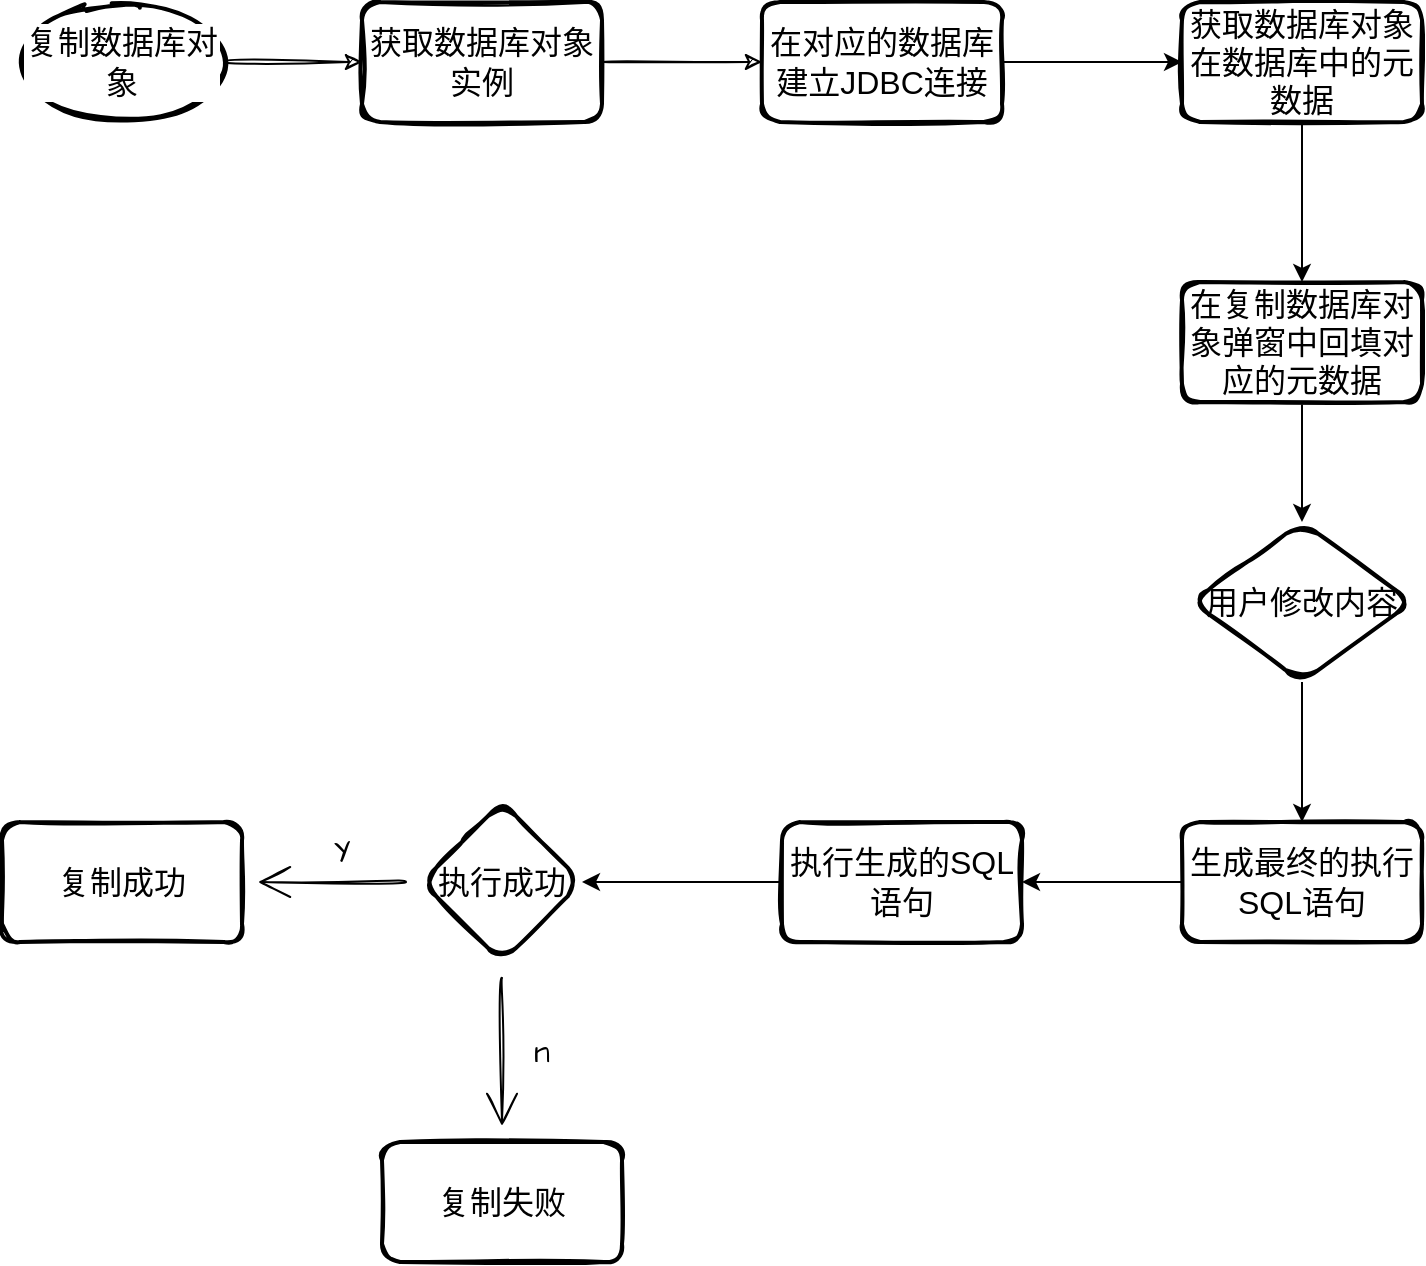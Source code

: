 <mxfile version="20.3.0" type="device"><diagram id="EoK4e35YK-8oBUgjRgOI" name="第 1 页"><mxGraphModel dx="1221" dy="811" grid="1" gridSize="10" guides="1" tooltips="1" connect="1" arrows="1" fold="1" page="1" pageScale="1" pageWidth="3300" pageHeight="2339" math="0" shadow="0"><root><mxCell id="0"/><mxCell id="1" parent="0"/><mxCell id="6ZkK_ouB2j704sY_Ka3d-1" value="" style="edgeStyle=orthogonalEdgeStyle;rounded=1;orthogonalLoop=1;jettySize=auto;html=1;fontSize=16;sketch=1;curved=1;" parent="1" source="6ZkK_ouB2j704sY_Ka3d-2" target="6ZkK_ouB2j704sY_Ka3d-4" edge="1"><mxGeometry relative="1" as="geometry"/></mxCell><mxCell id="6ZkK_ouB2j704sY_Ka3d-2" value="复制数据库对象" style="strokeWidth=2;html=1;shape=mxgraph.flowchart.start_1;whiteSpace=wrap;fontSize=16;sketch=1;rounded=1;labelBackgroundColor=default;fillStyle=auto;" parent="1" vertex="1"><mxGeometry x="170" y="120" width="100" height="60" as="geometry"/></mxCell><mxCell id="6ZkK_ouB2j704sY_Ka3d-3" value="" style="edgeStyle=orthogonalEdgeStyle;rounded=1;orthogonalLoop=1;jettySize=auto;html=1;fontSize=16;sketch=1;curved=1;" parent="1" source="6ZkK_ouB2j704sY_Ka3d-4" target="6ZkK_ouB2j704sY_Ka3d-6" edge="1"><mxGeometry relative="1" as="geometry"/></mxCell><mxCell id="6ZkK_ouB2j704sY_Ka3d-4" value="获取数据库对象实例" style="whiteSpace=wrap;html=1;fontSize=16;strokeWidth=2;sketch=1;rounded=1;" parent="1" vertex="1"><mxGeometry x="340" y="120" width="120" height="60" as="geometry"/></mxCell><mxCell id="6ZkK_ouB2j704sY_Ka3d-5" style="edgeStyle=orthogonalEdgeStyle;rounded=0;orthogonalLoop=1;jettySize=auto;html=1;" parent="1" source="6ZkK_ouB2j704sY_Ka3d-6" target="6ZkK_ouB2j704sY_Ka3d-8" edge="1"><mxGeometry relative="1" as="geometry"/></mxCell><mxCell id="6ZkK_ouB2j704sY_Ka3d-6" value="在对应的数据库建立JDBC连接" style="whiteSpace=wrap;html=1;fontSize=16;strokeWidth=2;sketch=1;rounded=1;" parent="1" vertex="1"><mxGeometry x="540" y="120" width="120" height="60" as="geometry"/></mxCell><mxCell id="6ZkK_ouB2j704sY_Ka3d-7" style="edgeStyle=orthogonalEdgeStyle;rounded=0;orthogonalLoop=1;jettySize=auto;html=1;exitX=0.5;exitY=1;exitDx=0;exitDy=0;entryX=0.5;entryY=0;entryDx=0;entryDy=0;" parent="1" source="6ZkK_ouB2j704sY_Ka3d-8" target="6ZkK_ouB2j704sY_Ka3d-17" edge="1"><mxGeometry relative="1" as="geometry"/></mxCell><mxCell id="6ZkK_ouB2j704sY_Ka3d-8" value="获取数据库对象在数据库中的元数据" style="whiteSpace=wrap;html=1;strokeWidth=2;sketch=1;rounded=1;fontSize=16;" parent="1" vertex="1"><mxGeometry x="750" y="120" width="120" height="60" as="geometry"/></mxCell><mxCell id="6ZkK_ouB2j704sY_Ka3d-9" value="" style="edgeStyle=orthogonalEdgeStyle;curved=1;rounded=1;sketch=1;hachureGap=4;orthogonalLoop=1;jettySize=auto;html=1;fontFamily=Architects Daughter;fontSource=https%3A%2F%2Ffonts.googleapis.com%2Fcss%3Ffamily%3DArchitects%2BDaughter;fontSize=16;endArrow=open;startSize=14;endSize=14;sourcePerimeterSpacing=8;targetPerimeterSpacing=8;" parent="1" source="6ZkK_ouB2j704sY_Ka3d-11" target="6ZkK_ouB2j704sY_Ka3d-12" edge="1"><mxGeometry relative="1" as="geometry"/></mxCell><mxCell id="6ZkK_ouB2j704sY_Ka3d-10" value="" style="edgeStyle=orthogonalEdgeStyle;curved=1;rounded=1;sketch=1;hachureGap=4;orthogonalLoop=1;jettySize=auto;html=1;fontFamily=Architects Daughter;fontSource=https%3A%2F%2Ffonts.googleapis.com%2Fcss%3Ffamily%3DArchitects%2BDaughter;fontSize=16;endArrow=open;startSize=14;endSize=14;sourcePerimeterSpacing=8;targetPerimeterSpacing=8;" parent="1" source="6ZkK_ouB2j704sY_Ka3d-11" target="6ZkK_ouB2j704sY_Ka3d-13" edge="1"><mxGeometry relative="1" as="geometry"/></mxCell><mxCell id="6ZkK_ouB2j704sY_Ka3d-11" value="执行成功" style="rhombus;whiteSpace=wrap;html=1;strokeWidth=2;sketch=1;rounded=1;fontSize=16;" parent="1" vertex="1"><mxGeometry x="370" y="520" width="80" height="80" as="geometry"/></mxCell><mxCell id="6ZkK_ouB2j704sY_Ka3d-12" value="复制成功" style="whiteSpace=wrap;html=1;strokeWidth=2;sketch=1;rounded=1;fontSize=16;" parent="1" vertex="1"><mxGeometry x="160" y="530" width="120" height="60" as="geometry"/></mxCell><mxCell id="6ZkK_ouB2j704sY_Ka3d-13" value="复制失败" style="whiteSpace=wrap;html=1;strokeWidth=2;sketch=1;rounded=1;fontSize=16;" parent="1" vertex="1"><mxGeometry x="350" y="690" width="120" height="60" as="geometry"/></mxCell><mxCell id="6ZkK_ouB2j704sY_Ka3d-14" value="&lt;font style=&quot;font-size: 16px;&quot;&gt;Y&lt;/font&gt;" style="text;html=1;strokeColor=none;fillColor=none;align=center;verticalAlign=middle;whiteSpace=wrap;rounded=0;sketch=1;hachureGap=4;fontFamily=Architects Daughter;fontSource=https%3A%2F%2Ffonts.googleapis.com%2Fcss%3Ffamily%3DArchitects%2BDaughter;fontSize=16;" parent="1" vertex="1"><mxGeometry x="300" y="530" width="60" height="30" as="geometry"/></mxCell><mxCell id="6ZkK_ouB2j704sY_Ka3d-15" value="&lt;font style=&quot;font-size: 16px;&quot;&gt;n&lt;/font&gt;" style="text;html=1;strokeColor=none;fillColor=none;align=center;verticalAlign=middle;whiteSpace=wrap;rounded=0;sketch=1;hachureGap=4;fontFamily=Architects Daughter;fontSource=https%3A%2F%2Ffonts.googleapis.com%2Fcss%3Ffamily%3DArchitects%2BDaughter;fontSize=16;" parent="1" vertex="1"><mxGeometry x="400" y="630" width="60" height="30" as="geometry"/></mxCell><mxCell id="6ZkK_ouB2j704sY_Ka3d-16" style="edgeStyle=orthogonalEdgeStyle;rounded=0;orthogonalLoop=1;jettySize=auto;html=1;exitX=0.5;exitY=1;exitDx=0;exitDy=0;entryX=0.5;entryY=0;entryDx=0;entryDy=0;" parent="1" source="6ZkK_ouB2j704sY_Ka3d-17" target="6ZkK_ouB2j704sY_Ka3d-23" edge="1"><mxGeometry relative="1" as="geometry"/></mxCell><mxCell id="6ZkK_ouB2j704sY_Ka3d-17" value="在复制数据库对象弹窗中回填对应的元数据" style="whiteSpace=wrap;html=1;strokeWidth=2;sketch=1;rounded=1;fontSize=16;" parent="1" vertex="1"><mxGeometry x="750" y="260" width="120" height="60" as="geometry"/></mxCell><mxCell id="6ZkK_ouB2j704sY_Ka3d-18" style="edgeStyle=orthogonalEdgeStyle;rounded=0;orthogonalLoop=1;jettySize=auto;html=1;entryX=1;entryY=0.5;entryDx=0;entryDy=0;" parent="1" source="6ZkK_ouB2j704sY_Ka3d-19" target="6ZkK_ouB2j704sY_Ka3d-21" edge="1"><mxGeometry relative="1" as="geometry"/></mxCell><mxCell id="6ZkK_ouB2j704sY_Ka3d-19" value="生成最终的执行SQL语句" style="whiteSpace=wrap;html=1;strokeWidth=2;sketch=1;rounded=1;fontSize=16;" parent="1" vertex="1"><mxGeometry x="750" y="530" width="120" height="60" as="geometry"/></mxCell><mxCell id="6ZkK_ouB2j704sY_Ka3d-20" style="edgeStyle=orthogonalEdgeStyle;rounded=0;orthogonalLoop=1;jettySize=auto;html=1;exitX=0;exitY=0.5;exitDx=0;exitDy=0;entryX=1;entryY=0.5;entryDx=0;entryDy=0;" parent="1" source="6ZkK_ouB2j704sY_Ka3d-21" target="6ZkK_ouB2j704sY_Ka3d-11" edge="1"><mxGeometry relative="1" as="geometry"/></mxCell><mxCell id="6ZkK_ouB2j704sY_Ka3d-21" value="执行生成的SQL语句" style="whiteSpace=wrap;html=1;strokeWidth=2;sketch=1;rounded=1;fontSize=16;" parent="1" vertex="1"><mxGeometry x="550" y="530" width="120" height="60" as="geometry"/></mxCell><mxCell id="6ZkK_ouB2j704sY_Ka3d-22" style="edgeStyle=orthogonalEdgeStyle;rounded=0;orthogonalLoop=1;jettySize=auto;html=1;exitX=0.5;exitY=1;exitDx=0;exitDy=0;entryX=0.5;entryY=0;entryDx=0;entryDy=0;" parent="1" source="6ZkK_ouB2j704sY_Ka3d-23" target="6ZkK_ouB2j704sY_Ka3d-19" edge="1"><mxGeometry relative="1" as="geometry"/></mxCell><mxCell id="6ZkK_ouB2j704sY_Ka3d-23" value="用户修改内容" style="rhombus;whiteSpace=wrap;html=1;strokeWidth=2;sketch=1;rounded=1;fontSize=16;" parent="1" vertex="1"><mxGeometry x="755" y="380" width="110" height="80" as="geometry"/></mxCell></root></mxGraphModel></diagram></mxfile>